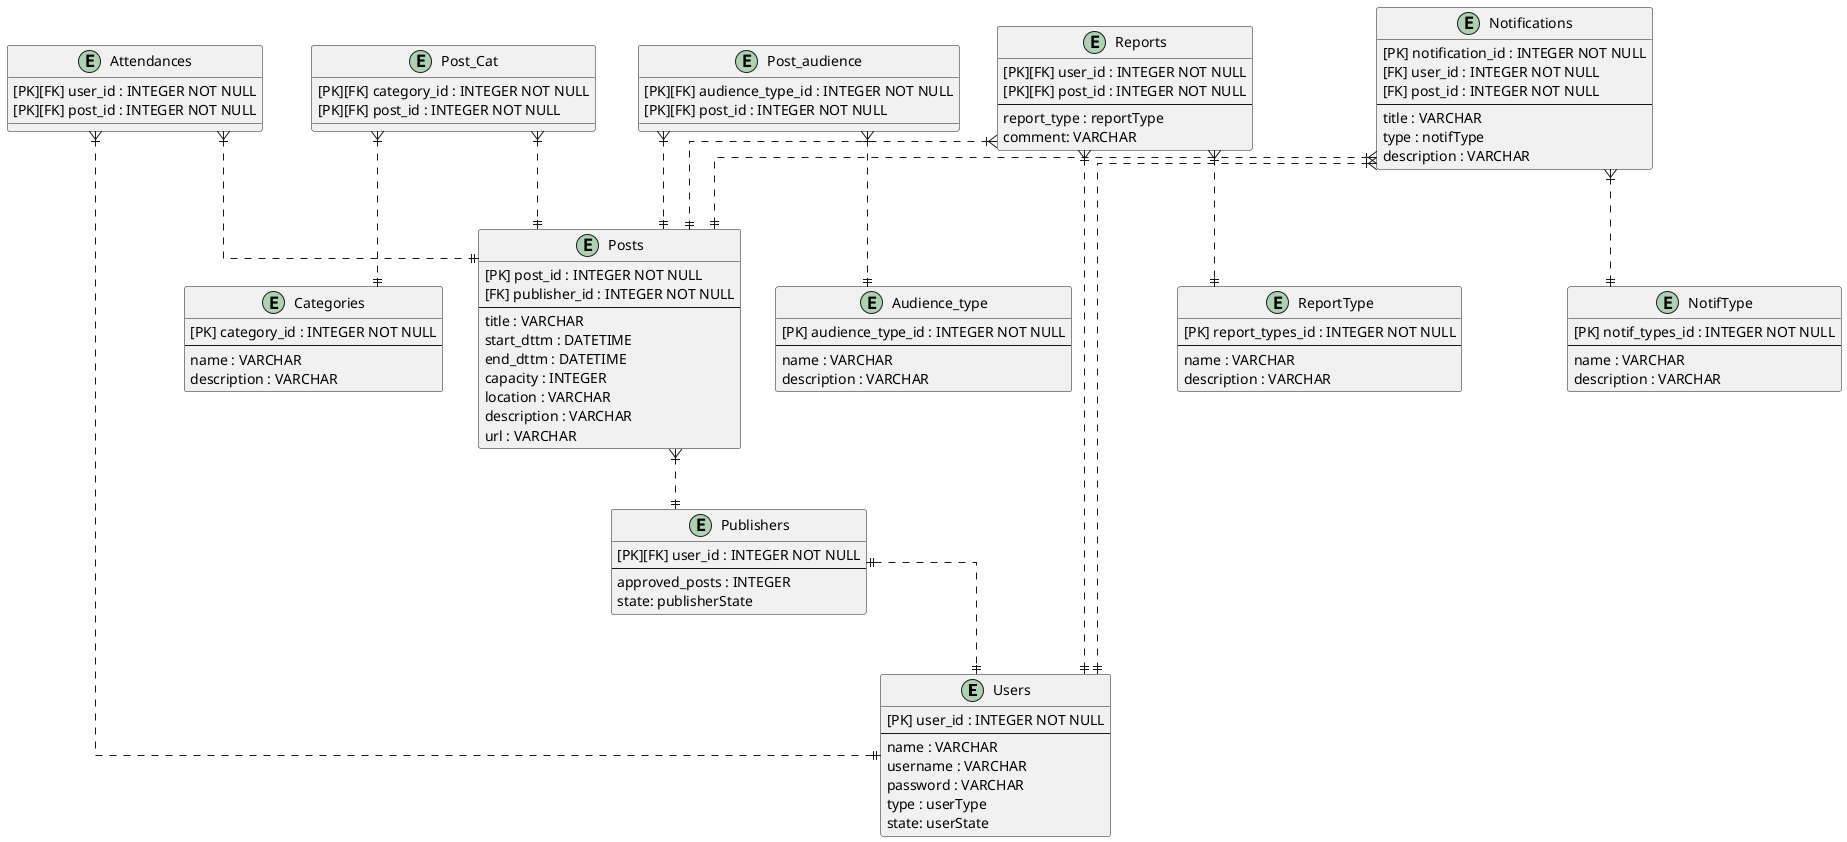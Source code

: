 @startuml entity_relation

' hide the spot
' hide circle

' avoid problems with angled crows feet
skinparam linetype ortho


entity "Users" as users {
    [PK] user_id : INTEGER NOT NULL
    --
    name : VARCHAR
    username : VARCHAR
    password : VARCHAR
    type : userType
    state: userState
}

entity "Publishers" as publishers {
    [PK][FK] user_id : INTEGER NOT NULL
    --
    approved_posts : INTEGER
    state: publisherState
}

entity "Posts" as posts {
    [PK] post_id : INTEGER NOT NULL
    [FK] publisher_id : INTEGER NOT NULL
    --
    title : VARCHAR
    start_dttm : DATETIME
    end_dttm : DATETIME
    capacity : INTEGER
    location : VARCHAR
    description : VARCHAR
    url : VARCHAR
}

entity "Categories" as cats {
    [PK] category_id : INTEGER NOT NULL
    --
    name : VARCHAR
    description : VARCHAR
}

entity "Post_Cat" as post_cat {
    [PK][FK] category_id : INTEGER NOT NULL
    [PK][FK] post_id : INTEGER NOT NULL
}

entity "Audience_type" as audience_type {
    [PK] audience_type_id : INTEGER NOT NULL
    --
    name : VARCHAR
    description : VARCHAR
}

entity "Post_audience" as post_audience {
    [PK][FK] audience_type_id : INTEGER NOT NULL
    [PK][FK] post_id : INTEGER NOT NULL
}

entity "Attendances" as attendances {
    [PK][FK] user_id : INTEGER NOT NULL
    [PK][FK] post_id : INTEGER NOT NULL
}

entity "ReportType" as report_types {
    [PK] report_types_id : INTEGER NOT NULL
    --
    name : VARCHAR
    description : VARCHAR
}

entity "Reports" as reports {
    [PK][FK] user_id : INTEGER NOT NULL
    [PK][FK] post_id : INTEGER NOT NULL
    --
    report_type : reportType
    comment: VARCHAR
}


entity "NotifType" as notifTypes {
    [PK] notif_types_id : INTEGER NOT NULL
    --
    name : VARCHAR
    description : VARCHAR
}

entity "Notifications" as notifs {
    [PK] notification_id : INTEGER NOT NULL
    [FK] user_id : INTEGER NOT NULL
    [FK] post_id : INTEGER NOT NULL
    --
    title : VARCHAR
    type : notifType
    description : VARCHAR
}

publishers ||..|| users
posts }|..|| publishers
post_cat }|..|| posts
post_cat }|..|| cats
post_audience }|..|| posts
post_audience }|..|| audience_type
attendances }|..|| posts
attendances }|..|| users
reports }|..|| posts
reports }|..|| users
reports }|..|| report_types

notifs }|..|| users
notifs }|..|| posts
notifs }|..|| notifTypes





@enduml
